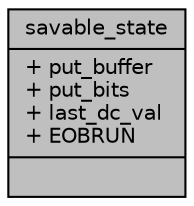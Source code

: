 digraph "savable_state"
{
 // INTERACTIVE_SVG=YES
  edge [fontname="Helvetica",fontsize="10",labelfontname="Helvetica",labelfontsize="10"];
  node [fontname="Helvetica",fontsize="10",shape=record];
  Node1 [label="{savable_state\n|+ put_buffer\l+ put_bits\l+ last_dc_val\l+ EOBRUN\l|}",height=0.2,width=0.4,color="black", fillcolor="grey75", style="filled", fontcolor="black"];
}

